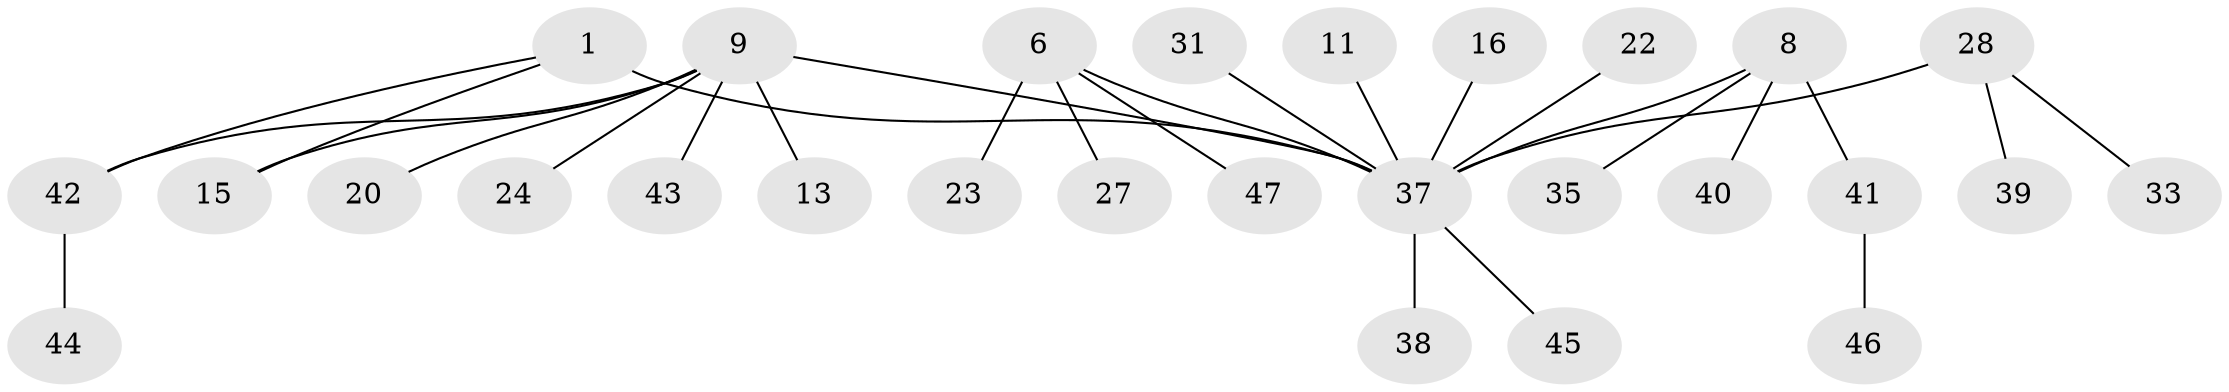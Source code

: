 // original degree distribution, {5: 0.06382978723404255, 3: 0.06382978723404255, 4: 0.06382978723404255, 6: 0.0425531914893617, 7: 0.0425531914893617, 9: 0.02127659574468085, 1: 0.5319148936170213, 2: 0.1702127659574468}
// Generated by graph-tools (version 1.1) at 2025/57/03/04/25 21:57:24]
// undirected, 28 vertices, 29 edges
graph export_dot {
graph [start="1"]
  node [color=gray90,style=filled];
  1;
  6;
  8 [super="+3"];
  9;
  11;
  13;
  15 [super="+2"];
  16;
  20;
  22;
  23;
  24 [super="+18"];
  27;
  28;
  31;
  33;
  35 [super="+21"];
  37 [super="+7+10"];
  38;
  39 [super="+34"];
  40;
  41 [super="+12+14"];
  42 [super="+36"];
  43;
  44;
  45 [super="+26"];
  46;
  47;
  1 -- 37 [weight=3];
  1 -- 15;
  1 -- 42;
  6 -- 23;
  6 -- 27;
  6 -- 47;
  6 -- 37 [weight=2];
  8 -- 37 [weight=2];
  8 -- 40;
  8 -- 41;
  8 -- 35;
  9 -- 13;
  9 -- 20;
  9 -- 43;
  9 -- 37 [weight=3];
  9 -- 15;
  9 -- 24;
  9 -- 42;
  11 -- 37;
  16 -- 37;
  22 -- 37;
  28 -- 33;
  28 -- 37 [weight=2];
  28 -- 39;
  31 -- 37;
  37 -- 38 [weight=2];
  37 -- 45;
  41 -- 46;
  42 -- 44;
}
